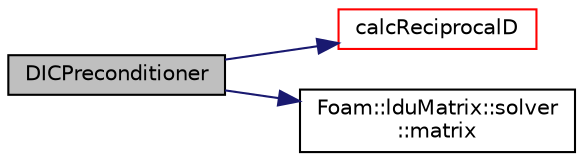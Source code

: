 digraph "DICPreconditioner"
{
  bgcolor="transparent";
  edge [fontname="Helvetica",fontsize="10",labelfontname="Helvetica",labelfontsize="10"];
  node [fontname="Helvetica",fontsize="10",shape=record];
  rankdir="LR";
  Node1 [label="DICPreconditioner",height=0.2,width=0.4,color="black", fillcolor="grey75", style="filled", fontcolor="black"];
  Node1 -> Node2 [color="midnightblue",fontsize="10",style="solid",fontname="Helvetica"];
  Node2 [label="calcReciprocalD",height=0.2,width=0.4,color="red",URL="$a00520.html#a0e2f579bbf250828b4e3f250dbadf455",tooltip="Calculate the reciprocal of the preconditioned diagonal. "];
  Node1 -> Node3 [color="midnightblue",fontsize="10",style="solid",fontname="Helvetica"];
  Node3 [label="Foam::lduMatrix::solver\l::matrix",height=0.2,width=0.4,color="black",URL="$a02382.html#a6c69a7b7081aed05771c6da44c39d654"];
}
